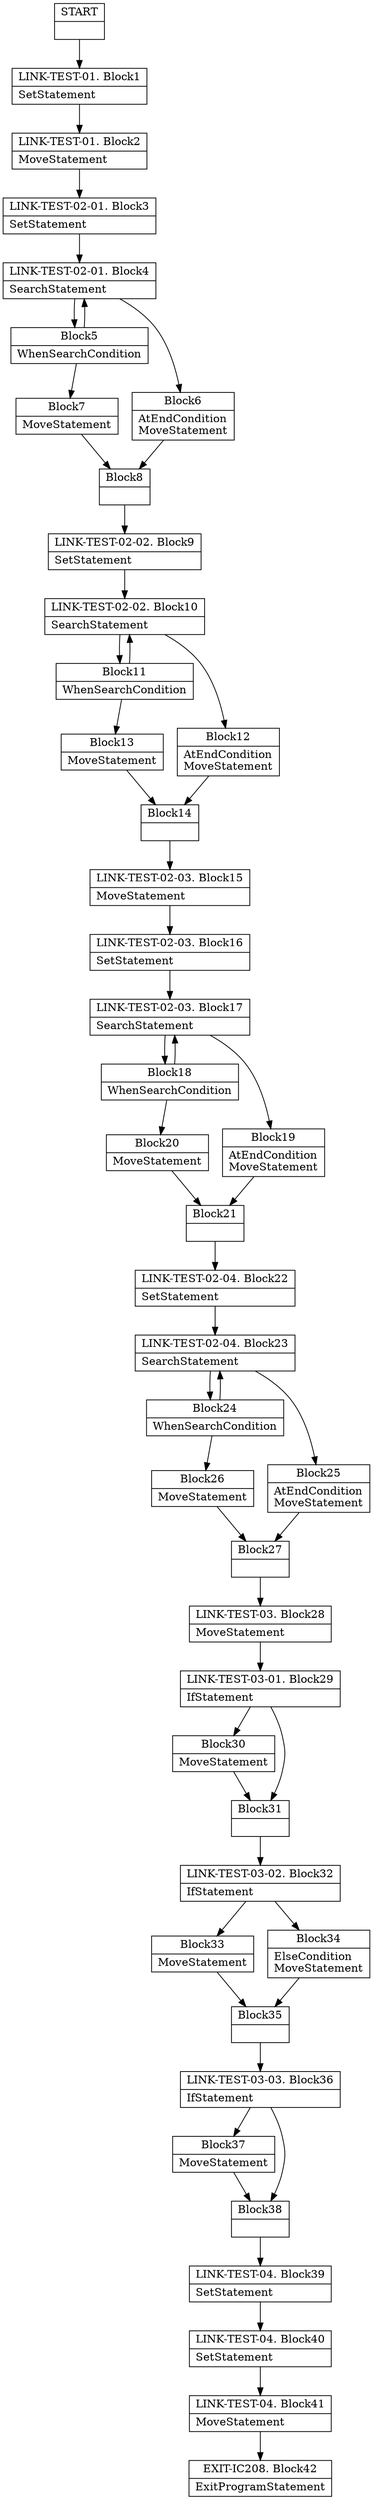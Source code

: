 digraph Cfg {
node [
shape = "record"
]

edge [
arrowtail = "empty"
]
Block0 [
label = "{START|}"
]
Block1 [
label = "{LINK-TEST-01. Block1|SetStatement\l}"
]
Block2 [
label = "{LINK-TEST-01. Block2|MoveStatement\l}"
]
Block3 [
label = "{LINK-TEST-02-01. Block3|SetStatement\l}"
]
Block4 [
label = "{LINK-TEST-02-01. Block4|SearchStatement\l}"
]
Block5 [
label = "{Block5|WhenSearchCondition\l}"
]
Block7 [
label = "{Block7|MoveStatement\l}"
]
Block8 [
label = "{Block8|}"
]
Block9 [
label = "{LINK-TEST-02-02. Block9|SetStatement\l}"
]
Block10 [
label = "{LINK-TEST-02-02. Block10|SearchStatement\l}"
]
Block11 [
label = "{Block11|WhenSearchCondition\l}"
]
Block13 [
label = "{Block13|MoveStatement\l}"
]
Block14 [
label = "{Block14|}"
]
Block15 [
label = "{LINK-TEST-02-03. Block15|MoveStatement\l}"
]
Block16 [
label = "{LINK-TEST-02-03. Block16|SetStatement\l}"
]
Block17 [
label = "{LINK-TEST-02-03. Block17|SearchStatement\l}"
]
Block18 [
label = "{Block18|WhenSearchCondition\l}"
]
Block20 [
label = "{Block20|MoveStatement\l}"
]
Block21 [
label = "{Block21|}"
]
Block22 [
label = "{LINK-TEST-02-04. Block22|SetStatement\l}"
]
Block23 [
label = "{LINK-TEST-02-04. Block23|SearchStatement\l}"
]
Block24 [
label = "{Block24|WhenSearchCondition\l}"
]
Block26 [
label = "{Block26|MoveStatement\l}"
]
Block27 [
label = "{Block27|}"
]
Block28 [
label = "{LINK-TEST-03. Block28|MoveStatement\l}"
]
Block29 [
label = "{LINK-TEST-03-01. Block29|IfStatement\l}"
]
Block30 [
label = "{Block30|MoveStatement\l}"
]
Block31 [
label = "{Block31|}"
]
Block32 [
label = "{LINK-TEST-03-02. Block32|IfStatement\l}"
]
Block33 [
label = "{Block33|MoveStatement\l}"
]
Block35 [
label = "{Block35|}"
]
Block36 [
label = "{LINK-TEST-03-03. Block36|IfStatement\l}"
]
Block37 [
label = "{Block37|MoveStatement\l}"
]
Block38 [
label = "{Block38|}"
]
Block39 [
label = "{LINK-TEST-04. Block39|SetStatement\l}"
]
Block40 [
label = "{LINK-TEST-04. Block40|SetStatement\l}"
]
Block41 [
label = "{LINK-TEST-04. Block41|MoveStatement\l}"
]
Block42 [
label = "{EXIT-IC208. Block42|ExitProgramStatement\l}"
]
Block34 [
label = "{Block34|ElseCondition\lMoveStatement\l}"
]
Block25 [
label = "{Block25|AtEndCondition\lMoveStatement\l}"
]
Block19 [
label = "{Block19|AtEndCondition\lMoveStatement\l}"
]
Block12 [
label = "{Block12|AtEndCondition\lMoveStatement\l}"
]
Block6 [
label = "{Block6|AtEndCondition\lMoveStatement\l}"
]
Block0 -> Block1
Block1 -> Block2
Block2 -> Block3
Block3 -> Block4
Block4 -> Block5
Block4 -> Block6
Block5 -> Block7
Block5 -> Block4
Block7 -> Block8
Block8 -> Block9
Block9 -> Block10
Block10 -> Block11
Block10 -> Block12
Block11 -> Block13
Block11 -> Block10
Block13 -> Block14
Block14 -> Block15
Block15 -> Block16
Block16 -> Block17
Block17 -> Block18
Block17 -> Block19
Block18 -> Block20
Block18 -> Block17
Block20 -> Block21
Block21 -> Block22
Block22 -> Block23
Block23 -> Block24
Block23 -> Block25
Block24 -> Block26
Block24 -> Block23
Block26 -> Block27
Block27 -> Block28
Block28 -> Block29
Block29 -> Block30
Block29 -> Block31
Block30 -> Block31
Block31 -> Block32
Block32 -> Block33
Block32 -> Block34
Block33 -> Block35
Block35 -> Block36
Block36 -> Block37
Block36 -> Block38
Block37 -> Block38
Block38 -> Block39
Block39 -> Block40
Block40 -> Block41
Block41 -> Block42
Block34 -> Block35
Block25 -> Block27
Block19 -> Block21
Block12 -> Block14
Block6 -> Block8

}
